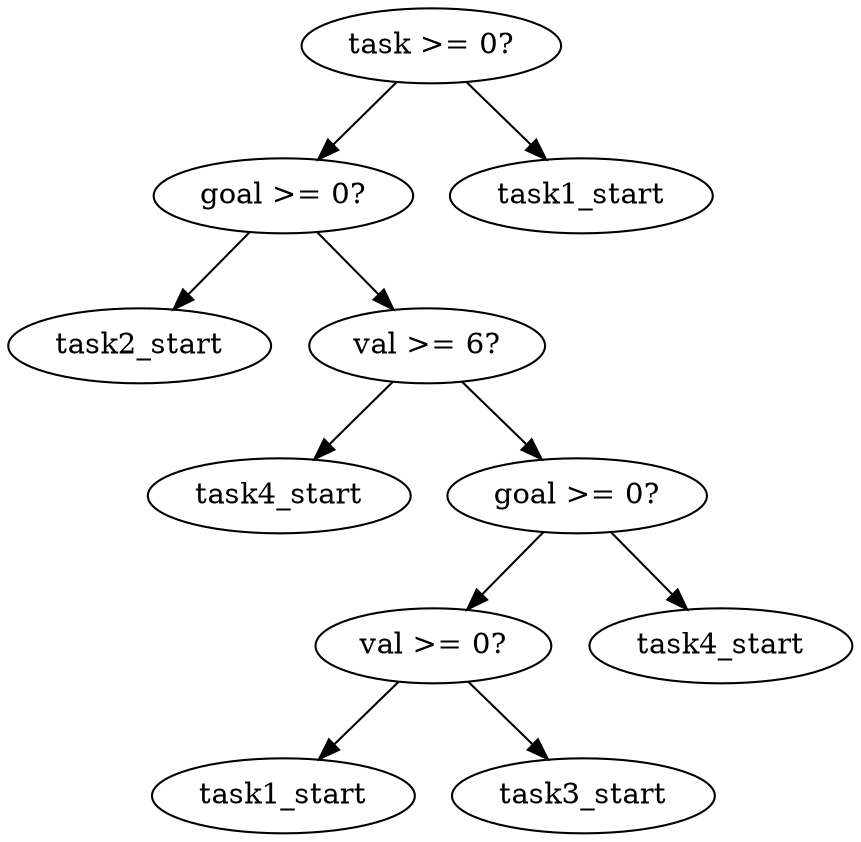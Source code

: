 digraph tree {
    "0x0" [label="task >= 0?"];
    "0x1" [label="goal >= 0?"];
    "0x2" [label="task2_start"];
    "0x3" [label="val >= 6?"];
    "0x4" [label="task4_start"];
    "0x5" [label="goal >= 0?"];
    "0x6" [label="val >= 0?"];
    "0x7" [label="task1_start"];
    "0x8" [label="task3_start"];
    "0x9" [label="task4_start"];
    "0xa" [label="task1_start"];
    "0x0" -> "0x1";
    "0x0" -> "0xa";
    "0x1" -> "0x2";
    "0x1" -> "0x3";
    "0x3" -> "0x4";
    "0x3" -> "0x5";
    "0x5" -> "0x6";
    "0x5" -> "0x9";
    "0x6" -> "0x7";
    "0x6" -> "0x8";
}
